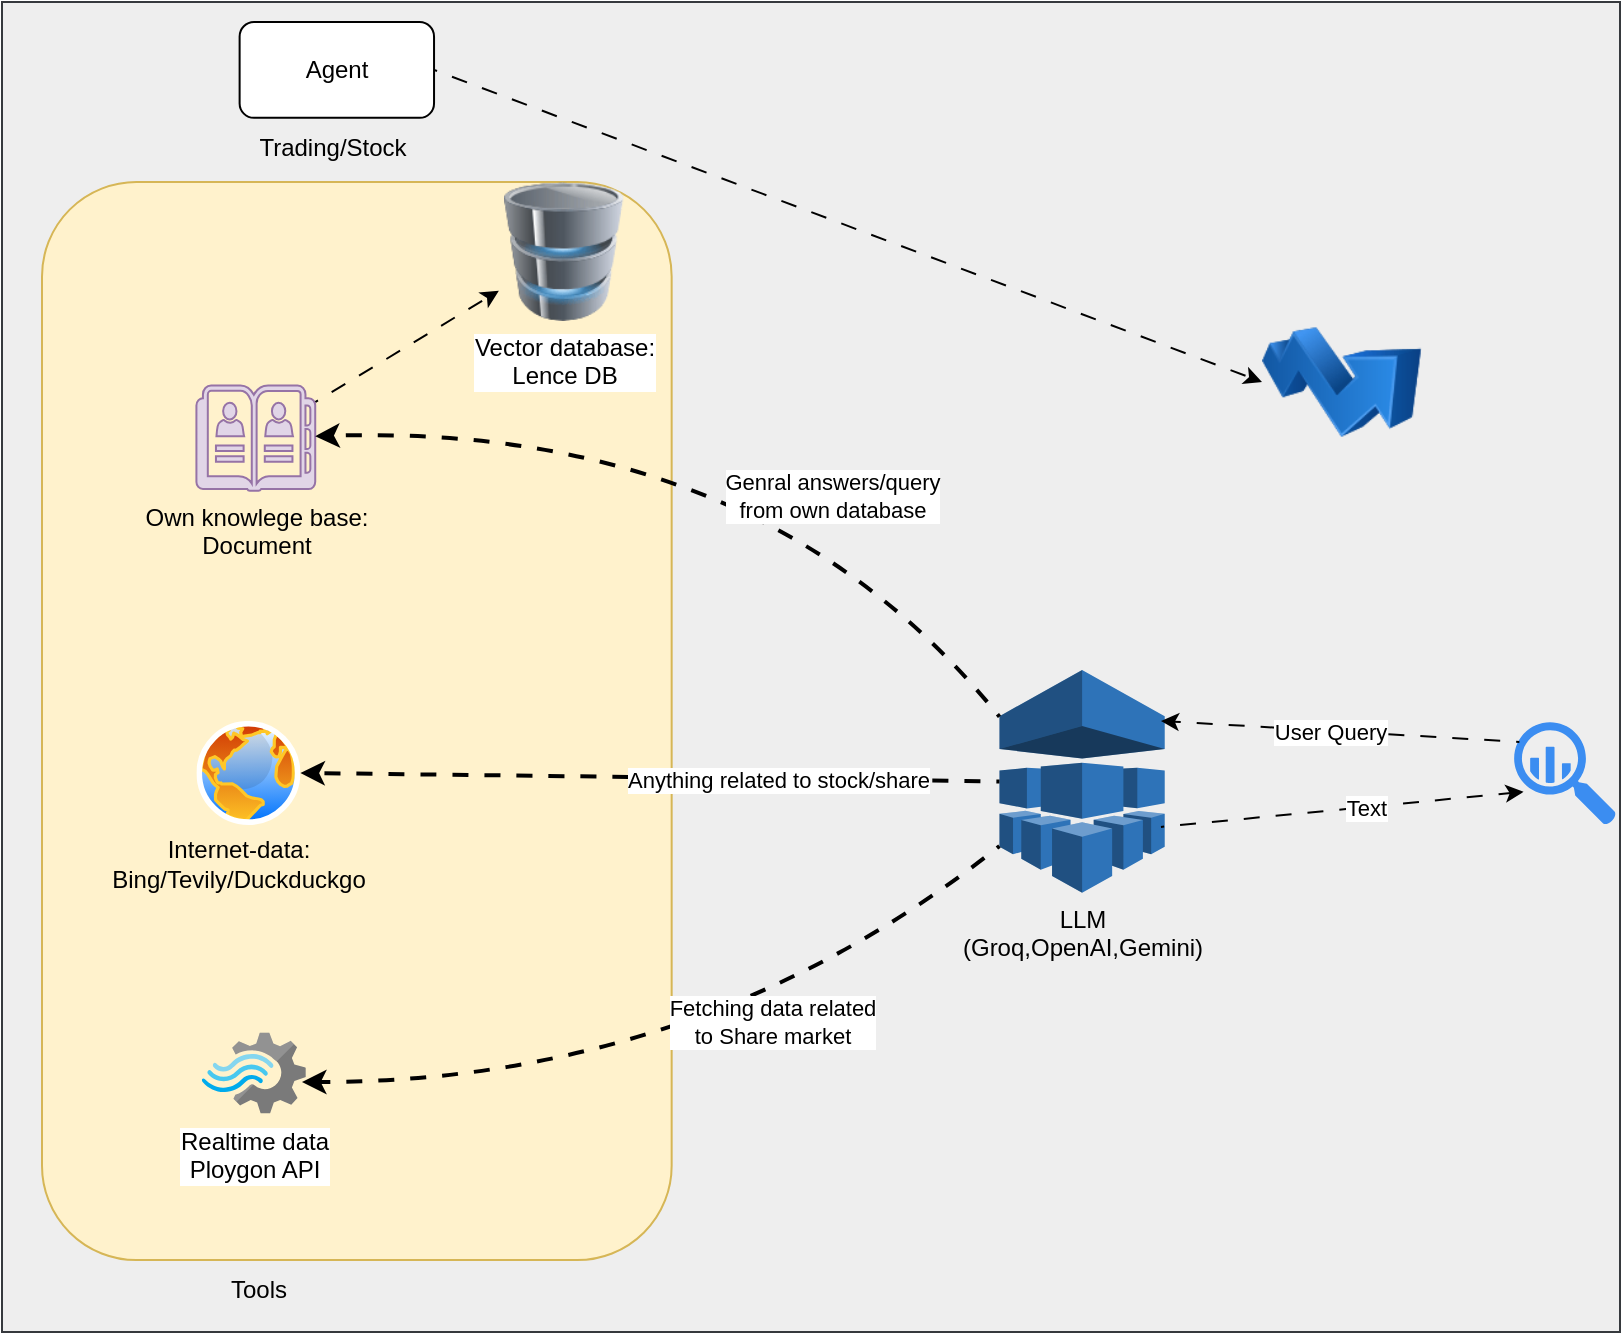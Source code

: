 <mxfile>
    <diagram id="fust_rAFWf_8zKf6fCSN" name="Page-1">
        <mxGraphModel dx="405" dy="1761" grid="1" gridSize="10" guides="1" tooltips="1" connect="1" arrows="1" fold="1" page="1" pageScale="1" pageWidth="827" pageHeight="1169" math="0" shadow="0">
            <root>
                <mxCell id="0"/>
                <mxCell id="1" parent="0"/>
                <mxCell id="31" value="" style="group;fillColor=#eeeeee;strokeColor=#36393d;" parent="1" vertex="1" connectable="0">
                    <mxGeometry y="-140" width="809" height="665" as="geometry"/>
                </mxCell>
                <mxCell id="16" value="" style="rounded=1;whiteSpace=wrap;html=1;fillColor=#fff2cc;strokeColor=#d6b656;" parent="31" vertex="1">
                    <mxGeometry x="20" y="90" width="314.83" height="539.05" as="geometry"/>
                </mxCell>
                <mxCell id="5" style="edgeStyle=none;html=1;exitX=1;exitY=0.5;exitDx=0;exitDy=0;entryX=0;entryY=0.5;entryDx=0;entryDy=0;flowAnimation=1;" parent="31" source="2" target="4" edge="1">
                    <mxGeometry relative="1" as="geometry"/>
                </mxCell>
                <mxCell id="2" value="Agent" style="rounded=1;whiteSpace=wrap;html=1;" parent="31" vertex="1">
                    <mxGeometry x="118.812" y="10" width="97.21" height="47.928" as="geometry"/>
                </mxCell>
                <mxCell id="6" value="Trading/Stock" style="text;html=1;align=center;verticalAlign=middle;resizable=0;points=[];autosize=1;strokeColor=none;fillColor=none;" parent="31" vertex="1">
                    <mxGeometry x="115.488" y="57.928" width="100" height="30" as="geometry"/>
                </mxCell>
                <mxCell id="15" style="edgeStyle=none;html=1;flowAnimation=1;" parent="31" source="7" target="14" edge="1">
                    <mxGeometry relative="1" as="geometry"/>
                </mxCell>
                <mxCell id="7" value="Own knowlege base:&lt;div&gt;Document&lt;/div&gt;" style="sketch=0;pointerEvents=1;shadow=0;dashed=0;html=1;strokeColor=#9673a6;fillColor=#e1d5e7;labelPosition=center;verticalLabelPosition=bottom;verticalAlign=top;outlineConnect=0;align=center;shape=mxgraph.office.concepts.address_book;" parent="31" vertex="1">
                    <mxGeometry x="97.21" y="191.712" width="59.406" height="52.721" as="geometry"/>
                </mxCell>
                <mxCell id="8" value="" style="image;aspect=fixed;perimeter=ellipsePerimeter;html=1;align=center;shadow=0;dashed=0;spacingTop=3;image=img/lib/active_directory/internet_globe.svg;" parent="31" vertex="1">
                    <mxGeometry x="97.21" y="359.459" width="52.003" height="52.003" as="geometry"/>
                </mxCell>
                <mxCell id="9" value="Realtime data&lt;div&gt;Ploygon API&lt;/div&gt;" style="image;sketch=0;aspect=fixed;html=1;points=[];align=center;fontSize=12;image=img/lib/mscae/Stream_Analytics.svg;" parent="31" vertex="1">
                    <mxGeometry x="99.91" y="515.225" width="52.003" height="40.562" as="geometry"/>
                </mxCell>
                <mxCell id="10" value="&lt;div&gt;Internet-data:&lt;/div&gt;Bing/Tevily/Duckduckgo" style="text;html=1;align=center;verticalAlign=middle;resizable=0;points=[];autosize=1;strokeColor=none;fillColor=none;" parent="31" vertex="1">
                    <mxGeometry x="43.204" y="410.982" width="150" height="40" as="geometry"/>
                </mxCell>
                <mxCell id="14" value="Vector database:&lt;div&gt;Lence DB&lt;/div&gt;" style="image;html=1;image=img/lib/clip_art/computers/Database_128x128.png" parent="31" vertex="1">
                    <mxGeometry x="248.425" y="90.004" width="64.806" height="69.495" as="geometry"/>
                </mxCell>
                <mxCell id="17" value="Tools" style="text;html=1;align=center;verticalAlign=middle;resizable=0;points=[];autosize=1;strokeColor=none;fillColor=none;" parent="31" vertex="1">
                    <mxGeometry x="102.61" y="629.054" width="50" height="30" as="geometry"/>
                </mxCell>
                <mxCell id="18" value="LLM&lt;div&gt;(Groq,OpenAI,Gemini)&lt;/div&gt;" style="outlineConnect=0;dashed=0;verticalLabelPosition=bottom;verticalAlign=top;align=center;html=1;shape=mxgraph.aws3.machine_learning;fillColor=#2E73B8;gradientColor=none;" parent="31" vertex="1">
                    <mxGeometry x="498.739" y="333.998" width="82.628" height="111.432" as="geometry"/>
                </mxCell>
                <mxCell id="22" style="edgeStyle=none;html=1;exitX=0;exitY=0.79;exitDx=0;exitDy=0;exitPerimeter=0;flowAnimation=1;entryX=0.963;entryY=0.611;entryDx=0;entryDy=0;entryPerimeter=0;strokeWidth=2;rounded=0;curved=1;" parent="31" source="18" target="9" edge="1">
                    <mxGeometry relative="1" as="geometry">
                        <Array as="points">
                            <mxPoint x="350" y="540"/>
                        </Array>
                    </mxGeometry>
                </mxCell>
                <mxCell id="35" value="Fetching data related&lt;div&gt;to Share market&lt;/div&gt;" style="edgeLabel;html=1;align=center;verticalAlign=middle;resizable=0;points=[];" vertex="1" connectable="0" parent="22">
                    <mxGeometry x="-0.262" y="-2" relative="1" as="geometry">
                        <mxPoint as="offset"/>
                    </mxGeometry>
                </mxCell>
                <mxCell id="24" value="" style="sketch=0;html=1;aspect=fixed;strokeColor=none;shadow=0;fillColor=#3B8DF1;verticalAlign=top;labelPosition=center;verticalLabelPosition=bottom;shape=mxgraph.gcp2.big_query" parent="31" vertex="1">
                    <mxGeometry x="756.075" y="360.071" width="50.963" height="51.472" as="geometry"/>
                </mxCell>
                <mxCell id="25" style="edgeStyle=none;html=1;exitX=1;exitY=0.5;exitDx=0;exitDy=0;exitPerimeter=0;entryX=0.092;entryY=0.677;entryDx=0;entryDy=0;entryPerimeter=0;flowAnimation=1;" parent="31" target="24" edge="1">
                    <mxGeometry relative="1" as="geometry">
                        <mxPoint x="579.477" y="412.456" as="sourcePoint"/>
                        <mxPoint x="755.81" y="410.982" as="targetPoint"/>
                    </mxGeometry>
                </mxCell>
                <mxCell id="29" value="Text" style="edgeLabel;html=1;align=center;verticalAlign=middle;resizable=0;points=[];" parent="25" vertex="1" connectable="0">
                    <mxGeometry x="0.131" relative="1" as="geometry">
                        <mxPoint as="offset"/>
                    </mxGeometry>
                </mxCell>
                <mxCell id="26" style="edgeStyle=none;html=1;entryX=1;entryY=0.21;entryDx=0;entryDy=0;entryPerimeter=0;exitX=0.051;exitY=0.192;exitDx=0;exitDy=0;exitPerimeter=0;flowAnimation=1;" parent="31" source="24" edge="1">
                    <mxGeometry relative="1" as="geometry">
                        <mxPoint x="756.075" y="387.829" as="sourcePoint"/>
                        <mxPoint x="579.477" y="359.459" as="targetPoint"/>
                    </mxGeometry>
                </mxCell>
                <mxCell id="30" value="User Query" style="edgeLabel;html=1;align=center;verticalAlign=middle;resizable=0;points=[];" parent="26" vertex="1" connectable="0">
                    <mxGeometry x="0.06" relative="1" as="geometry">
                        <mxPoint as="offset"/>
                    </mxGeometry>
                </mxCell>
                <mxCell id="28" value="&lt;div&gt;&lt;br&gt;&lt;/div&gt;" style="text;html=1;align=center;verticalAlign=middle;resizable=0;points=[];autosize=1;strokeColor=none;fillColor=none;" parent="31" vertex="1">
                    <mxGeometry x="669.666" y="339.689" width="20" height="30" as="geometry"/>
                </mxCell>
                <mxCell id="32" value="" style="endArrow=classic;html=1;entryX=1;entryY=0.5;entryDx=0;entryDy=0;exitX=0;exitY=0.5;exitDx=0;exitDy=0;exitPerimeter=0;flowAnimation=1;strokeWidth=2;rounded=0;curved=1;" edge="1" parent="31" source="18" target="8">
                    <mxGeometry width="50" height="50" relative="1" as="geometry">
                        <mxPoint x="290" y="330" as="sourcePoint"/>
                        <mxPoint x="340" y="280" as="targetPoint"/>
                    </mxGeometry>
                </mxCell>
                <mxCell id="36" value="Anything related to stock/share" style="edgeLabel;html=1;align=center;verticalAlign=middle;resizable=0;points=[];" vertex="1" connectable="0" parent="32">
                    <mxGeometry x="-0.369" relative="1" as="geometry">
                        <mxPoint as="offset"/>
                    </mxGeometry>
                </mxCell>
                <mxCell id="33" value="" style="endArrow=classic;html=1;flowAnimation=1;exitX=0;exitY=0.21;exitDx=0;exitDy=0;exitPerimeter=0;strokeWidth=2;rounded=0;curved=1;" edge="1" parent="31" source="18" target="7">
                    <mxGeometry width="50" height="50" relative="1" as="geometry">
                        <mxPoint x="290" y="330" as="sourcePoint"/>
                        <mxPoint x="340" y="280" as="targetPoint"/>
                        <Array as="points">
                            <mxPoint x="380" y="210"/>
                        </Array>
                    </mxGeometry>
                </mxCell>
                <mxCell id="37" value="Genral answers/query&lt;div&gt;from own database&lt;/div&gt;" style="edgeLabel;html=1;align=center;verticalAlign=middle;resizable=0;points=[];" vertex="1" connectable="0" parent="33">
                    <mxGeometry x="-0.33" y="-4" relative="1" as="geometry">
                        <mxPoint as="offset"/>
                    </mxGeometry>
                </mxCell>
                <mxCell id="4" value="" style="image;html=1;image=img/lib/clip_art/finance/Stock_Up_128x128.png" parent="1" vertex="1">
                    <mxGeometry x="630" y="10" width="80" height="80" as="geometry"/>
                </mxCell>
            </root>
        </mxGraphModel>
    </diagram>
</mxfile>